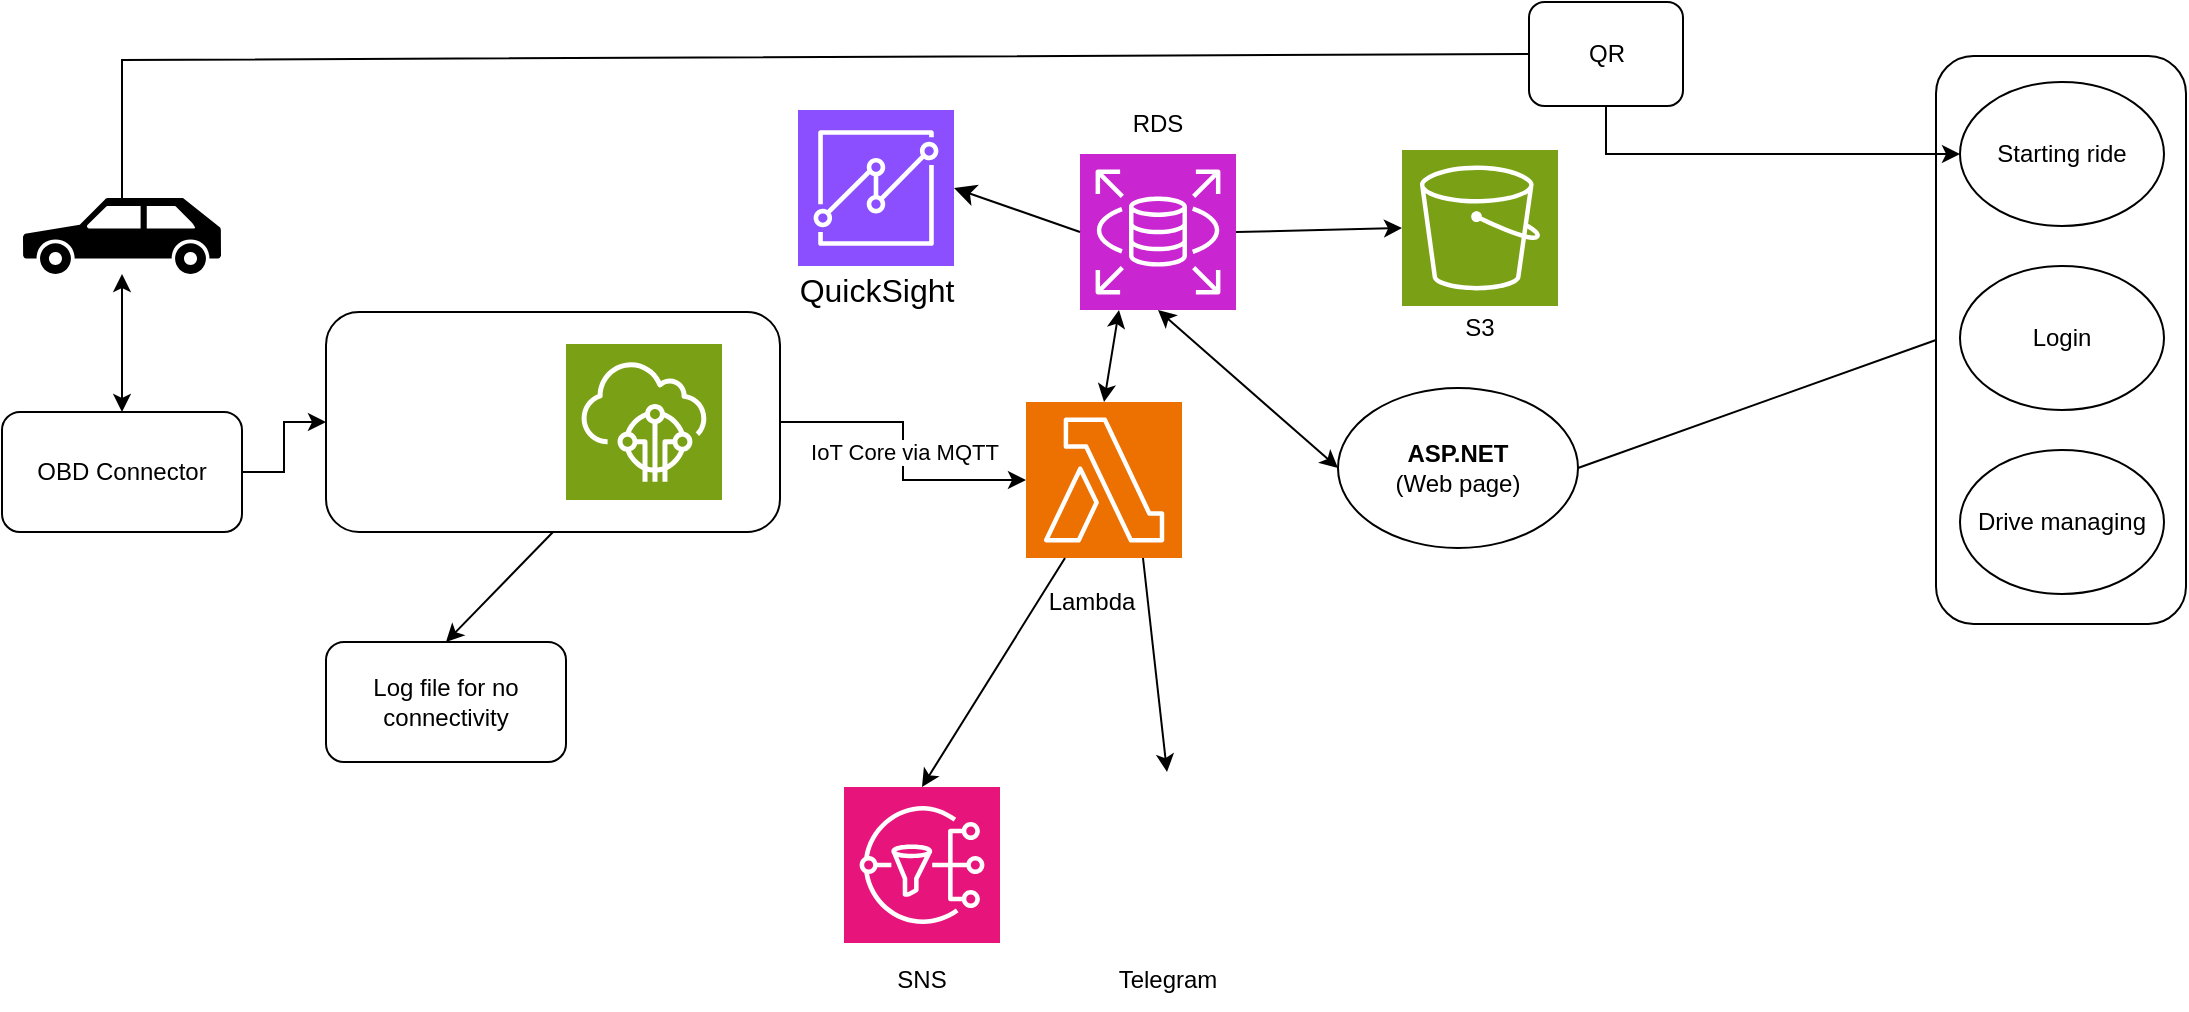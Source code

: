 <mxfile version="24.6.4" type="device">
  <diagram name="Pagina-1" id="UxYth78bAkBBL9X0ALRc">
    <mxGraphModel dx="1426" dy="804" grid="0" gridSize="10" guides="1" tooltips="1" connect="1" arrows="1" fold="1" page="1" pageScale="1" pageWidth="1169" pageHeight="827" background="none" math="0" shadow="0">
      <root>
        <mxCell id="0" />
        <mxCell id="1" parent="0" />
        <mxCell id="kHArmQkUYCxq-X_Lyo4I-39" value="" style="rounded=1;whiteSpace=wrap;html=1;" parent="1" vertex="1">
          <mxGeometry x="1009" y="60" width="125" height="284" as="geometry" />
        </mxCell>
        <mxCell id="kHArmQkUYCxq-X_Lyo4I-9" value="&lt;b&gt;ASP.NET&lt;/b&gt;&lt;div&gt;(Web page)&lt;/div&gt;" style="ellipse;whiteSpace=wrap;html=1;" parent="1" vertex="1">
          <mxGeometry x="710" y="226" width="120" height="80" as="geometry" />
        </mxCell>
        <mxCell id="kHArmQkUYCxq-X_Lyo4I-12" value="Login" style="ellipse;whiteSpace=wrap;html=1;" parent="1" vertex="1">
          <mxGeometry x="1021" y="165" width="102" height="72" as="geometry" />
        </mxCell>
        <mxCell id="kHArmQkUYCxq-X_Lyo4I-13" value="Starting ride" style="ellipse;whiteSpace=wrap;html=1;" parent="1" vertex="1">
          <mxGeometry x="1021" y="73" width="102" height="72" as="geometry" />
        </mxCell>
        <mxCell id="kHArmQkUYCxq-X_Lyo4I-14" value="Drive managing" style="ellipse;whiteSpace=wrap;html=1;" parent="1" vertex="1">
          <mxGeometry x="1021" y="257" width="102" height="72" as="geometry" />
        </mxCell>
        <mxCell id="kHArmQkUYCxq-X_Lyo4I-35" value="IoT Core via MQTT" style="edgeStyle=orthogonalEdgeStyle;rounded=0;orthogonalLoop=1;jettySize=auto;html=1;exitX=1;exitY=0.5;exitDx=0;exitDy=0;entryX=0;entryY=0.5;entryDx=0;entryDy=0;entryPerimeter=0;" parent="1" source="kHArmQkUYCxq-X_Lyo4I-32" target="_KcxPummnujgaCDl31UZ-4" edge="1">
          <mxGeometry relative="1" as="geometry">
            <mxPoint x="484" y="267" as="targetPoint" />
          </mxGeometry>
        </mxCell>
        <mxCell id="kHArmQkUYCxq-X_Lyo4I-32" value="" style="rounded=1;whiteSpace=wrap;html=1;" parent="1" vertex="1">
          <mxGeometry x="204" y="188" width="227" height="110" as="geometry" />
        </mxCell>
        <mxCell id="kHArmQkUYCxq-X_Lyo4I-36" style="edgeStyle=orthogonalEdgeStyle;rounded=0;orthogonalLoop=1;jettySize=auto;html=1;entryX=0;entryY=0.5;entryDx=0;entryDy=0;" parent="1" source="kHArmQkUYCxq-X_Lyo4I-34" target="kHArmQkUYCxq-X_Lyo4I-32" edge="1">
          <mxGeometry relative="1" as="geometry" />
        </mxCell>
        <mxCell id="kHArmQkUYCxq-X_Lyo4I-34" value="OBD Connector" style="rounded=1;whiteSpace=wrap;html=1;" parent="1" vertex="1">
          <mxGeometry x="42" y="238" width="120" height="60" as="geometry" />
        </mxCell>
        <mxCell id="kHArmQkUYCxq-X_Lyo4I-38" value="" style="endArrow=classic;startArrow=classic;html=1;rounded=0;exitX=0.5;exitY=0;exitDx=0;exitDy=0;entryX=0.5;entryY=1;entryDx=0;entryDy=0;entryPerimeter=0;" parent="1" source="kHArmQkUYCxq-X_Lyo4I-34" target="_KcxPummnujgaCDl31UZ-14" edge="1">
          <mxGeometry width="50" height="50" relative="1" as="geometry">
            <mxPoint x="238" y="192" as="sourcePoint" />
            <mxPoint x="102" y="178" as="targetPoint" />
          </mxGeometry>
        </mxCell>
        <mxCell id="kHArmQkUYCxq-X_Lyo4I-41" value="QR" style="rounded=1;whiteSpace=wrap;html=1;" parent="1" vertex="1">
          <mxGeometry x="805.5" y="33" width="77" height="52" as="geometry" />
        </mxCell>
        <mxCell id="kHArmQkUYCxq-X_Lyo4I-42" value="" style="endArrow=none;html=1;rounded=0;exitX=0.5;exitY=0;exitDx=0;exitDy=0;entryX=0;entryY=0.5;entryDx=0;entryDy=0;exitPerimeter=0;" parent="1" source="_KcxPummnujgaCDl31UZ-14" target="kHArmQkUYCxq-X_Lyo4I-41" edge="1">
          <mxGeometry width="50" height="50" relative="1" as="geometry">
            <mxPoint x="102" y="118" as="sourcePoint" />
            <mxPoint x="154" y="55" as="targetPoint" />
            <Array as="points">
              <mxPoint x="102" y="62" />
            </Array>
          </mxGeometry>
        </mxCell>
        <mxCell id="kHArmQkUYCxq-X_Lyo4I-43" value="" style="endArrow=classic;html=1;rounded=0;exitX=0.5;exitY=1;exitDx=0;exitDy=0;entryX=0;entryY=0.5;entryDx=0;entryDy=0;" parent="1" source="kHArmQkUYCxq-X_Lyo4I-41" target="kHArmQkUYCxq-X_Lyo4I-13" edge="1">
          <mxGeometry width="50" height="50" relative="1" as="geometry">
            <mxPoint x="842" y="168" as="sourcePoint" />
            <mxPoint x="892" y="118" as="targetPoint" />
            <Array as="points">
              <mxPoint x="844" y="109" />
            </Array>
          </mxGeometry>
        </mxCell>
        <mxCell id="kHArmQkUYCxq-X_Lyo4I-44" value="" style="endArrow=none;html=1;rounded=0;entryX=0;entryY=0.5;entryDx=0;entryDy=0;exitX=1;exitY=0.5;exitDx=0;exitDy=0;" parent="1" source="kHArmQkUYCxq-X_Lyo4I-9" target="kHArmQkUYCxq-X_Lyo4I-39" edge="1">
          <mxGeometry width="50" height="50" relative="1" as="geometry">
            <mxPoint x="937" y="184" as="sourcePoint" />
            <mxPoint x="987" y="134" as="targetPoint" />
          </mxGeometry>
        </mxCell>
        <mxCell id="kHArmQkUYCxq-X_Lyo4I-45" value="Log file for no connectivity" style="rounded=1;whiteSpace=wrap;html=1;" parent="1" vertex="1">
          <mxGeometry x="204" y="353" width="120" height="60" as="geometry" />
        </mxCell>
        <mxCell id="kHArmQkUYCxq-X_Lyo4I-46" value="" style="endArrow=classic;html=1;rounded=0;exitX=0.5;exitY=1;exitDx=0;exitDy=0;entryX=0.5;entryY=0;entryDx=0;entryDy=0;" parent="1" source="kHArmQkUYCxq-X_Lyo4I-32" target="kHArmQkUYCxq-X_Lyo4I-45" edge="1">
          <mxGeometry width="50" height="50" relative="1" as="geometry">
            <mxPoint x="302" y="354" as="sourcePoint" />
            <mxPoint x="352" y="304" as="targetPoint" />
          </mxGeometry>
        </mxCell>
        <mxCell id="_KcxPummnujgaCDl31UZ-1" value="" style="sketch=0;points=[[0,0,0],[0.25,0,0],[0.5,0,0],[0.75,0,0],[1,0,0],[0,1,0],[0.25,1,0],[0.5,1,0],[0.75,1,0],[1,1,0],[0,0.25,0],[0,0.5,0],[0,0.75,0],[1,0.25,0],[1,0.5,0],[1,0.75,0]];outlineConnect=0;fontColor=#232F3E;fillColor=#7AA116;strokeColor=#ffffff;dashed=0;verticalLabelPosition=bottom;verticalAlign=top;align=center;html=1;fontSize=12;fontStyle=0;aspect=fixed;shape=mxgraph.aws4.resourceIcon;resIcon=mxgraph.aws4.iot_core;" parent="1" vertex="1">
          <mxGeometry x="324" y="204" width="78" height="78" as="geometry" />
        </mxCell>
        <mxCell id="_KcxPummnujgaCDl31UZ-2" value="" style="sketch=0;points=[[0,0,0],[0.25,0,0],[0.5,0,0],[0.75,0,0],[1,0,0],[0,1,0],[0.25,1,0],[0.5,1,0],[0.75,1,0],[1,1,0],[0,0.25,0],[0,0.5,0],[0,0.75,0],[1,0.25,0],[1,0.5,0],[1,0.75,0]];outlineConnect=0;fontColor=#232F3E;fillColor=#C925D1;strokeColor=#ffffff;dashed=0;verticalLabelPosition=bottom;verticalAlign=top;align=center;html=1;fontSize=12;fontStyle=0;aspect=fixed;shape=mxgraph.aws4.resourceIcon;resIcon=mxgraph.aws4.rds;" parent="1" vertex="1">
          <mxGeometry x="581" y="109" width="78" height="78" as="geometry" />
        </mxCell>
        <mxCell id="_KcxPummnujgaCDl31UZ-4" value="" style="sketch=0;points=[[0,0,0],[0.25,0,0],[0.5,0,0],[0.75,0,0],[1,0,0],[0,1,0],[0.25,1,0],[0.5,1,0],[0.75,1,0],[1,1,0],[0,0.25,0],[0,0.5,0],[0,0.75,0],[1,0.25,0],[1,0.5,0],[1,0.75,0]];outlineConnect=0;fontColor=#232F3E;fillColor=#ED7100;strokeColor=#ffffff;dashed=0;verticalLabelPosition=bottom;verticalAlign=top;align=center;html=1;fontSize=12;fontStyle=0;aspect=fixed;shape=mxgraph.aws4.resourceIcon;resIcon=mxgraph.aws4.lambda;" parent="1" vertex="1">
          <mxGeometry x="554" y="233" width="78" height="78" as="geometry" />
        </mxCell>
        <mxCell id="_KcxPummnujgaCDl31UZ-6" value="" style="endArrow=classic;startArrow=classic;html=1;rounded=0;exitX=0.5;exitY=0;exitDx=0;exitDy=0;exitPerimeter=0;entryX=0.25;entryY=1;entryDx=0;entryDy=0;entryPerimeter=0;" parent="1" source="_KcxPummnujgaCDl31UZ-4" target="_KcxPummnujgaCDl31UZ-2" edge="1">
          <mxGeometry width="50" height="50" relative="1" as="geometry">
            <mxPoint x="618" y="316" as="sourcePoint" />
            <mxPoint x="668" y="266" as="targetPoint" />
          </mxGeometry>
        </mxCell>
        <mxCell id="_KcxPummnujgaCDl31UZ-7" value="" style="sketch=0;points=[[0,0,0],[0.25,0,0],[0.5,0,0],[0.75,0,0],[1,0,0],[0,1,0],[0.25,1,0],[0.5,1,0],[0.75,1,0],[1,1,0],[0,0.25,0],[0,0.5,0],[0,0.75,0],[1,0.25,0],[1,0.5,0],[1,0.75,0]];outlineConnect=0;fontColor=#232F3E;fillColor=#7AA116;strokeColor=#ffffff;dashed=0;verticalLabelPosition=bottom;verticalAlign=top;align=center;html=1;fontSize=12;fontStyle=0;aspect=fixed;shape=mxgraph.aws4.resourceIcon;resIcon=mxgraph.aws4.s3;" parent="1" vertex="1">
          <mxGeometry x="742" y="107" width="78" height="78" as="geometry" />
        </mxCell>
        <mxCell id="_KcxPummnujgaCDl31UZ-8" value="" style="endArrow=classic;html=1;rounded=0;exitX=1;exitY=0.5;exitDx=0;exitDy=0;exitPerimeter=0;entryX=0;entryY=0.5;entryDx=0;entryDy=0;entryPerimeter=0;" parent="1" source="_KcxPummnujgaCDl31UZ-2" target="_KcxPummnujgaCDl31UZ-7" edge="1">
          <mxGeometry width="50" height="50" relative="1" as="geometry">
            <mxPoint x="618" y="316" as="sourcePoint" />
            <mxPoint x="668" y="266" as="targetPoint" />
          </mxGeometry>
        </mxCell>
        <mxCell id="_KcxPummnujgaCDl31UZ-9" value="" style="shape=image;html=1;verticalAlign=top;verticalLabelPosition=bottom;labelBackgroundColor=#ffffff;imageAspect=0;aspect=fixed;image=https://cdn1.iconfinder.com/data/icons/unicons-line-vol-6/24/telegram-128.png" parent="1" vertex="1">
          <mxGeometry x="578" y="418" width="93" height="93" as="geometry" />
        </mxCell>
        <mxCell id="_KcxPummnujgaCDl31UZ-10" value="" style="endArrow=classic;html=1;rounded=0;exitX=0.75;exitY=1;exitDx=0;exitDy=0;exitPerimeter=0;entryX=0.5;entryY=0;entryDx=0;entryDy=0;" parent="1" source="_KcxPummnujgaCDl31UZ-4" target="_KcxPummnujgaCDl31UZ-9" edge="1">
          <mxGeometry width="50" height="50" relative="1" as="geometry">
            <mxPoint x="618" y="316" as="sourcePoint" />
            <mxPoint x="526" y="390" as="targetPoint" />
          </mxGeometry>
        </mxCell>
        <mxCell id="_KcxPummnujgaCDl31UZ-11" value="" style="sketch=0;points=[[0,0,0],[0.25,0,0],[0.5,0,0],[0.75,0,0],[1,0,0],[0,1,0],[0.25,1,0],[0.5,1,0],[0.75,1,0],[1,1,0],[0,0.25,0],[0,0.5,0],[0,0.75,0],[1,0.25,0],[1,0.5,0],[1,0.75,0]];outlineConnect=0;fontColor=#232F3E;fillColor=#E7157B;strokeColor=#ffffff;dashed=0;verticalLabelPosition=bottom;verticalAlign=top;align=center;html=1;fontSize=12;fontStyle=0;aspect=fixed;shape=mxgraph.aws4.resourceIcon;resIcon=mxgraph.aws4.sns;" parent="1" vertex="1">
          <mxGeometry x="463" y="425.5" width="78" height="78" as="geometry" />
        </mxCell>
        <mxCell id="_KcxPummnujgaCDl31UZ-12" value="" style="endArrow=classic;html=1;rounded=0;exitX=0.25;exitY=1;exitDx=0;exitDy=0;exitPerimeter=0;entryX=0.5;entryY=0;entryDx=0;entryDy=0;entryPerimeter=0;" parent="1" source="_KcxPummnujgaCDl31UZ-4" target="_KcxPummnujgaCDl31UZ-11" edge="1">
          <mxGeometry width="50" height="50" relative="1" as="geometry">
            <mxPoint x="618" y="316" as="sourcePoint" />
            <mxPoint x="668" y="266" as="targetPoint" />
          </mxGeometry>
        </mxCell>
        <mxCell id="_KcxPummnujgaCDl31UZ-13" value="" style="endArrow=classic;startArrow=classic;html=1;rounded=0;exitX=0;exitY=0.5;exitDx=0;exitDy=0;entryX=0.5;entryY=1;entryDx=0;entryDy=0;entryPerimeter=0;" parent="1" source="kHArmQkUYCxq-X_Lyo4I-9" target="_KcxPummnujgaCDl31UZ-2" edge="1">
          <mxGeometry width="50" height="50" relative="1" as="geometry">
            <mxPoint x="618" y="316" as="sourcePoint" />
            <mxPoint x="668" y="266" as="targetPoint" />
          </mxGeometry>
        </mxCell>
        <mxCell id="_KcxPummnujgaCDl31UZ-14" value="" style="shape=mxgraph.signs.transportation.car_3;html=1;pointerEvents=1;fillColor=#000000;strokeColor=none;verticalLabelPosition=bottom;verticalAlign=top;align=center;" parent="1" vertex="1">
          <mxGeometry x="52.5" y="131" width="99" height="38" as="geometry" />
        </mxCell>
        <mxCell id="_KcxPummnujgaCDl31UZ-15" value="" style="shape=image;html=1;verticalAlign=top;verticalLabelPosition=bottom;labelBackgroundColor=#ffffff;imageAspect=0;aspect=fixed;image=https://cdn1.iconfinder.com/data/icons/fruit-136/64/Fruit_iconfree_Filled_Outline_raspberry-healthy-organic-food-fruit_icon-128.png" parent="1" vertex="1">
          <mxGeometry x="217" y="200" width="86" height="86" as="geometry" />
        </mxCell>
        <mxCell id="_KcxPummnujgaCDl31UZ-16" value="Telegram" style="text;html=1;align=center;verticalAlign=middle;whiteSpace=wrap;rounded=0;" parent="1" vertex="1">
          <mxGeometry x="594.5" y="507" width="60" height="30" as="geometry" />
        </mxCell>
        <mxCell id="_KcxPummnujgaCDl31UZ-17" value="SNS" style="text;html=1;align=center;verticalAlign=middle;whiteSpace=wrap;rounded=0;" parent="1" vertex="1">
          <mxGeometry x="472" y="507" width="60" height="30" as="geometry" />
        </mxCell>
        <mxCell id="_KcxPummnujgaCDl31UZ-18" value="Lambda" style="text;html=1;align=center;verticalAlign=middle;whiteSpace=wrap;rounded=0;" parent="1" vertex="1">
          <mxGeometry x="557" y="318" width="60" height="30" as="geometry" />
        </mxCell>
        <mxCell id="_KcxPummnujgaCDl31UZ-19" value="RDS" style="text;html=1;align=center;verticalAlign=middle;whiteSpace=wrap;rounded=0;" parent="1" vertex="1">
          <mxGeometry x="590" y="79" width="60" height="30" as="geometry" />
        </mxCell>
        <mxCell id="_KcxPummnujgaCDl31UZ-20" value="S3" style="text;html=1;align=center;verticalAlign=middle;whiteSpace=wrap;rounded=0;" parent="1" vertex="1">
          <mxGeometry x="751" y="181" width="60" height="30" as="geometry" />
        </mxCell>
        <mxCell id="qvN_kSVjvvNroXbgRii5-1" value="" style="sketch=0;points=[[0,0,0],[0.25,0,0],[0.5,0,0],[0.75,0,0],[1,0,0],[0,1,0],[0.25,1,0],[0.5,1,0],[0.75,1,0],[1,1,0],[0,0.25,0],[0,0.5,0],[0,0.75,0],[1,0.25,0],[1,0.5,0],[1,0.75,0]];outlineConnect=0;fontColor=#232F3E;fillColor=#8C4FFF;strokeColor=#ffffff;dashed=0;verticalLabelPosition=bottom;verticalAlign=top;align=center;html=1;fontSize=12;fontStyle=0;aspect=fixed;shape=mxgraph.aws4.resourceIcon;resIcon=mxgraph.aws4.quicksight;" vertex="1" parent="1">
          <mxGeometry x="440" y="87" width="78" height="78" as="geometry" />
        </mxCell>
        <mxCell id="qvN_kSVjvvNroXbgRii5-2" value="QuickSight" style="text;html=1;align=center;verticalAlign=middle;resizable=0;points=[];autosize=1;strokeColor=none;fillColor=none;fontSize=16;" vertex="1" parent="1">
          <mxGeometry x="431.5" y="161" width="95" height="31" as="geometry" />
        </mxCell>
        <mxCell id="qvN_kSVjvvNroXbgRii5-3" value="" style="endArrow=classic;html=1;rounded=0;fontSize=12;startSize=8;endSize=8;curved=1;exitX=0;exitY=0.5;exitDx=0;exitDy=0;exitPerimeter=0;entryX=1;entryY=0.5;entryDx=0;entryDy=0;entryPerimeter=0;" edge="1" parent="1" source="_KcxPummnujgaCDl31UZ-2" target="qvN_kSVjvvNroXbgRii5-1">
          <mxGeometry width="50" height="50" relative="1" as="geometry">
            <mxPoint x="535" y="344" as="sourcePoint" />
            <mxPoint x="585" y="294" as="targetPoint" />
          </mxGeometry>
        </mxCell>
      </root>
    </mxGraphModel>
  </diagram>
</mxfile>
